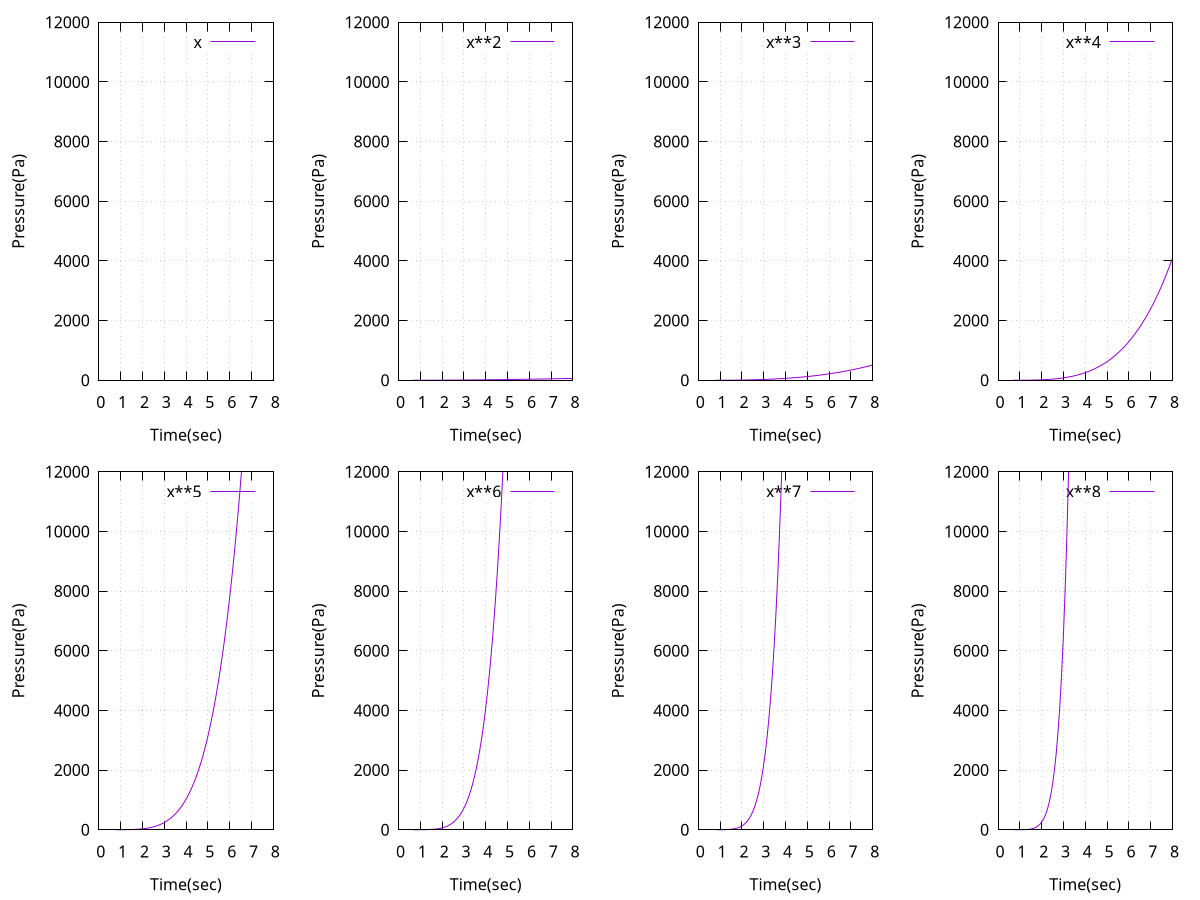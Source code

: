 set multiplot layout 2,4

set xrange [0:8]
set yrange[0:12000]
set ylabel 'Pressure(Pa)'
set xlabel 'Time(sec)'

set grid

plot x
plot x**2
plot x**3
plot x**4
plot x**5
plot x**6
plot x**7
plot x**8

unset multiplot

